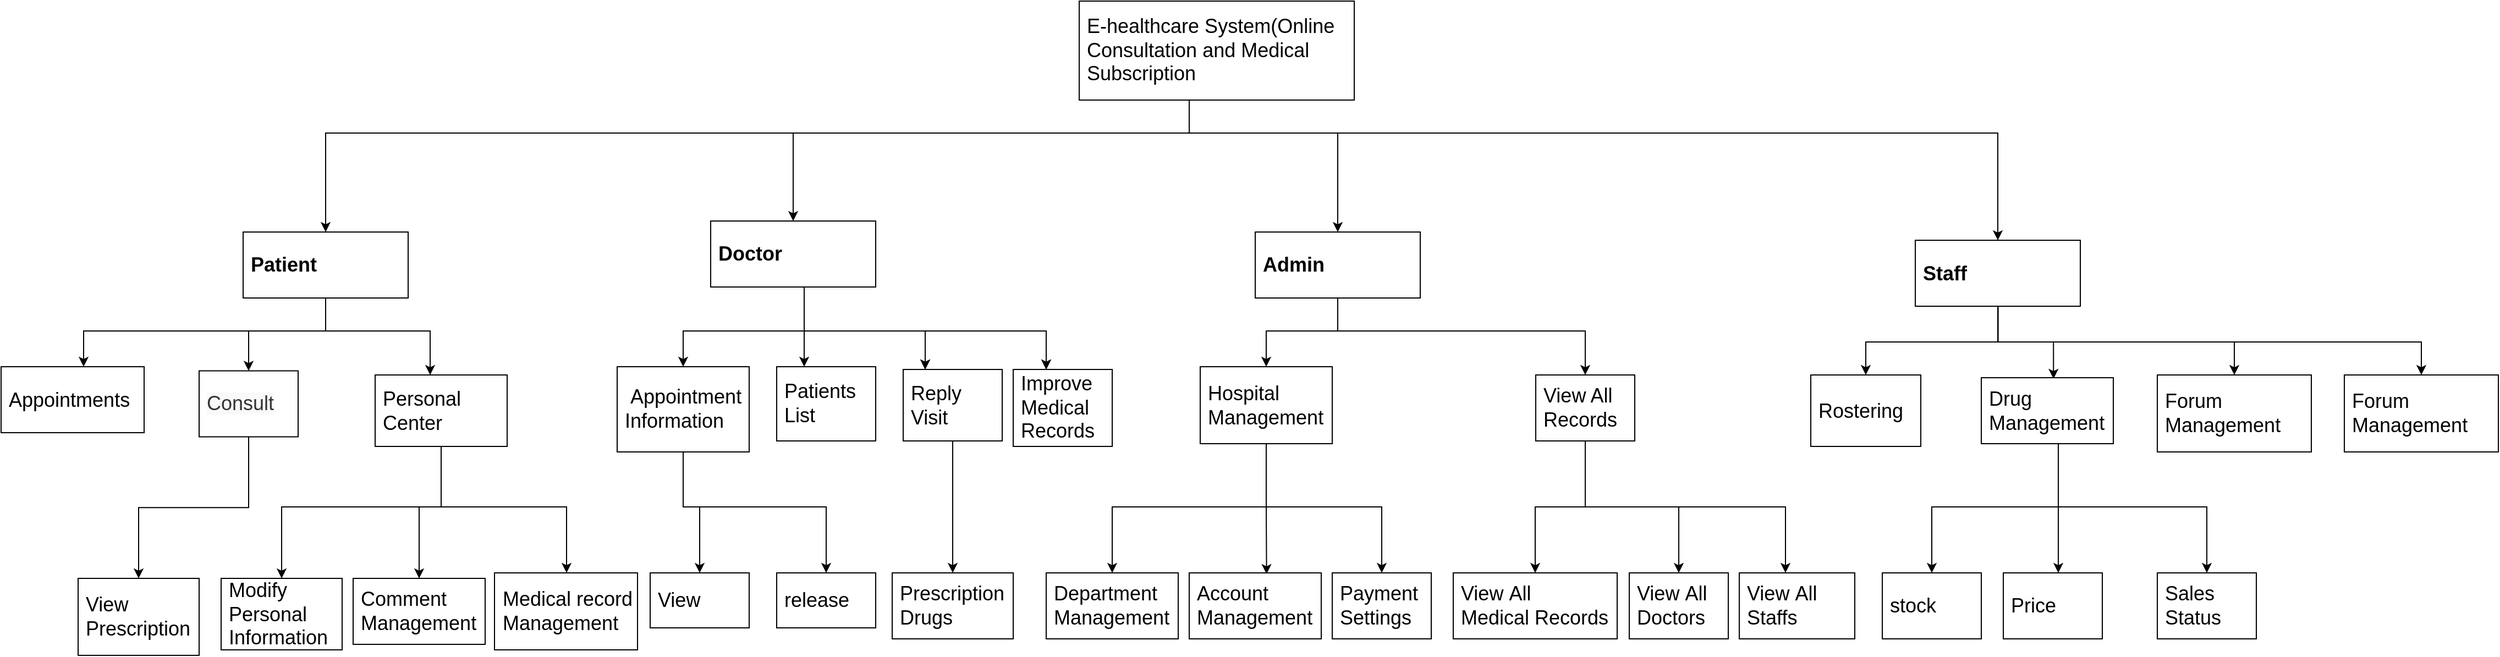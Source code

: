 <mxfile version="20.6.2" type="device"><diagram id="l-Av1DKGfHwBr8O6dY_5" name="第 1 页"><mxGraphModel dx="3342" dy="1773" grid="1" gridSize="10" guides="1" tooltips="1" connect="1" arrows="1" fold="1" page="1" pageScale="1" pageWidth="827" pageHeight="1169" math="1" shadow="0"><root><mxCell id="0"/><mxCell id="1" parent="0"/><mxCell id="kLbPaPrknFJaH9j2vubA-74" style="edgeStyle=orthogonalEdgeStyle;rounded=0;orthogonalLoop=1;jettySize=auto;html=1;entryX=0.5;entryY=0;entryDx=0;entryDy=0;fontSize=18;align=left;spacingLeft=5;" parent="1" source="kLbPaPrknFJaH9j2vubA-1" target="kLbPaPrknFJaH9j2vubA-2" edge="1"><mxGeometry relative="1" as="geometry"><Array as="points"><mxPoint x="980" y="140"/><mxPoint x="195" y="140"/></Array></mxGeometry></mxCell><mxCell id="kLbPaPrknFJaH9j2vubA-75" style="edgeStyle=orthogonalEdgeStyle;rounded=0;orthogonalLoop=1;jettySize=auto;html=1;fontSize=18;align=left;spacingLeft=5;" parent="1" source="kLbPaPrknFJaH9j2vubA-1" target="kLbPaPrknFJaH9j2vubA-13" edge="1"><mxGeometry relative="1" as="geometry"><Array as="points"><mxPoint x="980" y="140"/><mxPoint x="620" y="140"/></Array></mxGeometry></mxCell><mxCell id="kLbPaPrknFJaH9j2vubA-76" style="edgeStyle=orthogonalEdgeStyle;rounded=0;orthogonalLoop=1;jettySize=auto;html=1;entryX=0.5;entryY=0;entryDx=0;entryDy=0;fontSize=18;align=left;spacingLeft=5;" parent="1" source="kLbPaPrknFJaH9j2vubA-1" target="kLbPaPrknFJaH9j2vubA-12" edge="1"><mxGeometry relative="1" as="geometry"><Array as="points"><mxPoint x="980" y="140"/><mxPoint x="1115" y="140"/></Array></mxGeometry></mxCell><mxCell id="kLbPaPrknFJaH9j2vubA-77" style="edgeStyle=orthogonalEdgeStyle;rounded=0;orthogonalLoop=1;jettySize=auto;html=1;entryX=0.5;entryY=0;entryDx=0;entryDy=0;fontSize=18;align=left;spacingLeft=5;" parent="1" source="kLbPaPrknFJaH9j2vubA-1" target="kLbPaPrknFJaH9j2vubA-11" edge="1"><mxGeometry relative="1" as="geometry"><Array as="points"><mxPoint x="980" y="140"/><mxPoint x="1715" y="140"/></Array></mxGeometry></mxCell><mxCell id="kLbPaPrknFJaH9j2vubA-1" value="&lt;font style=&quot;font-size: 18px;&quot;&gt;E-healthcare System(Online Consultation and Medical Subscription&lt;/font&gt;" style="rounded=0;whiteSpace=wrap;html=1;align=left;spacingLeft=5;" parent="1" vertex="1"><mxGeometry x="880" y="20" width="250" height="90" as="geometry"/></mxCell><mxCell id="kLbPaPrknFJaH9j2vubA-68" style="edgeStyle=orthogonalEdgeStyle;rounded=0;orthogonalLoop=1;jettySize=auto;html=1;fontSize=18;align=left;spacingLeft=5;" parent="1" source="kLbPaPrknFJaH9j2vubA-2" target="kLbPaPrknFJaH9j2vubA-36" edge="1"><mxGeometry relative="1" as="geometry"><Array as="points"><mxPoint x="195" y="320"/><mxPoint x="-25" y="320"/></Array></mxGeometry></mxCell><mxCell id="kLbPaPrknFJaH9j2vubA-69" style="edgeStyle=orthogonalEdgeStyle;rounded=0;orthogonalLoop=1;jettySize=auto;html=1;fontSize=18;align=left;spacingLeft=5;" parent="1" source="kLbPaPrknFJaH9j2vubA-2" target="kLbPaPrknFJaH9j2vubA-15" edge="1"><mxGeometry relative="1" as="geometry"><Array as="points"><mxPoint x="195" y="320"/><mxPoint x="125" y="320"/></Array></mxGeometry></mxCell><mxCell id="kLbPaPrknFJaH9j2vubA-71" style="edgeStyle=orthogonalEdgeStyle;rounded=0;orthogonalLoop=1;jettySize=auto;html=1;fontSize=18;align=left;spacingLeft=5;" parent="1" source="kLbPaPrknFJaH9j2vubA-2" target="kLbPaPrknFJaH9j2vubA-18" edge="1"><mxGeometry relative="1" as="geometry"><Array as="points"><mxPoint x="195" y="320"/><mxPoint x="290" y="320"/><mxPoint x="290" y="388"/></Array></mxGeometry></mxCell><mxCell id="kLbPaPrknFJaH9j2vubA-2" value="&lt;span style=&quot;font-size: 18px;&quot;&gt;&lt;b&gt;Patient&lt;/b&gt;&lt;/span&gt;" style="rounded=0;whiteSpace=wrap;html=1;align=left;spacingLeft=5;" parent="1" vertex="1"><mxGeometry x="120" y="230" width="150" height="60" as="geometry"/></mxCell><mxCell id="kLbPaPrknFJaH9j2vubA-60" style="edgeStyle=orthogonalEdgeStyle;rounded=0;orthogonalLoop=1;jettySize=auto;html=1;fontSize=18;align=left;spacingLeft=5;" parent="1" source="kLbPaPrknFJaH9j2vubA-11" target="kLbPaPrknFJaH9j2vubA-26" edge="1"><mxGeometry relative="1" as="geometry"><Array as="points"><mxPoint x="1715" y="330"/><mxPoint x="1930" y="330"/></Array></mxGeometry></mxCell><mxCell id="kLbPaPrknFJaH9j2vubA-87" style="edgeStyle=orthogonalEdgeStyle;rounded=0;orthogonalLoop=1;jettySize=auto;html=1;entryX=0.547;entryY=0.016;entryDx=0;entryDy=0;entryPerimeter=0;fontSize=18;" parent="1" source="kLbPaPrknFJaH9j2vubA-11" target="kLbPaPrknFJaH9j2vubA-23" edge="1"><mxGeometry relative="1" as="geometry"><Array as="points"><mxPoint x="1715" y="330"/><mxPoint x="1766" y="330"/></Array></mxGeometry></mxCell><mxCell id="kLbPaPrknFJaH9j2vubA-88" style="edgeStyle=orthogonalEdgeStyle;rounded=0;orthogonalLoop=1;jettySize=auto;html=1;fontSize=18;" parent="1" source="kLbPaPrknFJaH9j2vubA-11" target="kLbPaPrknFJaH9j2vubA-25" edge="1"><mxGeometry relative="1" as="geometry"><Array as="points"><mxPoint x="1715" y="330"/><mxPoint x="1595" y="330"/></Array></mxGeometry></mxCell><mxCell id="kLbPaPrknFJaH9j2vubA-11" value="&lt;font style=&quot;font-size: 18px;&quot;&gt;&lt;b&gt;Staff&lt;/b&gt;&lt;/font&gt;" style="rounded=0;whiteSpace=wrap;html=1;align=left;spacingLeft=5;" parent="1" vertex="1"><mxGeometry x="1640" y="237.5" width="150" height="60" as="geometry"/></mxCell><mxCell id="kLbPaPrknFJaH9j2vubA-48" style="edgeStyle=orthogonalEdgeStyle;rounded=0;orthogonalLoop=1;jettySize=auto;html=1;entryX=0.5;entryY=0;entryDx=0;entryDy=0;fontSize=18;align=left;spacingLeft=5;" parent="1" source="kLbPaPrknFJaH9j2vubA-12" target="kLbPaPrknFJaH9j2vubA-27" edge="1"><mxGeometry relative="1" as="geometry"><Array as="points"><mxPoint x="1115" y="320"/><mxPoint x="1050" y="320"/></Array></mxGeometry></mxCell><mxCell id="kLbPaPrknFJaH9j2vubA-49" style="edgeStyle=orthogonalEdgeStyle;rounded=0;orthogonalLoop=1;jettySize=auto;html=1;entryX=0.5;entryY=0;entryDx=0;entryDy=0;fontSize=18;align=left;spacingLeft=5;" parent="1" source="kLbPaPrknFJaH9j2vubA-12" target="kLbPaPrknFJaH9j2vubA-24" edge="1"><mxGeometry relative="1" as="geometry"><Array as="points"><mxPoint x="1115" y="320"/><mxPoint x="1340" y="320"/></Array></mxGeometry></mxCell><mxCell id="kLbPaPrknFJaH9j2vubA-12" value="&lt;span style=&quot;font-size: 18px;&quot;&gt;&lt;b&gt;Admin&lt;/b&gt;&lt;/span&gt;" style="rounded=0;whiteSpace=wrap;html=1;align=left;spacingLeft=5;" parent="1" vertex="1"><mxGeometry x="1040" y="230" width="150" height="60" as="geometry"/></mxCell><mxCell id="kLbPaPrknFJaH9j2vubA-61" style="edgeStyle=orthogonalEdgeStyle;rounded=0;orthogonalLoop=1;jettySize=auto;html=1;fontSize=18;align=left;spacingLeft=5;" parent="1" source="kLbPaPrknFJaH9j2vubA-13" target="kLbPaPrknFJaH9j2vubA-39" edge="1"><mxGeometry relative="1" as="geometry"><Array as="points"><mxPoint x="630" y="320"/><mxPoint x="850" y="320"/></Array></mxGeometry></mxCell><mxCell id="kLbPaPrknFJaH9j2vubA-62" style="edgeStyle=orthogonalEdgeStyle;rounded=0;orthogonalLoop=1;jettySize=auto;html=1;fontSize=18;align=left;spacingLeft=5;" parent="1" source="kLbPaPrknFJaH9j2vubA-13" target="kLbPaPrknFJaH9j2vubA-22" edge="1"><mxGeometry relative="1" as="geometry"><Array as="points"><mxPoint x="630" y="320"/><mxPoint x="740" y="320"/></Array></mxGeometry></mxCell><mxCell id="kLbPaPrknFJaH9j2vubA-63" style="edgeStyle=orthogonalEdgeStyle;rounded=0;orthogonalLoop=1;jettySize=auto;html=1;fontSize=18;align=left;spacingLeft=5;" parent="1" source="kLbPaPrknFJaH9j2vubA-13" target="kLbPaPrknFJaH9j2vubA-21" edge="1"><mxGeometry relative="1" as="geometry"><Array as="points"><mxPoint x="630" y="300"/><mxPoint x="630" y="300"/></Array></mxGeometry></mxCell><mxCell id="kLbPaPrknFJaH9j2vubA-64" style="edgeStyle=orthogonalEdgeStyle;rounded=0;orthogonalLoop=1;jettySize=auto;html=1;fontSize=18;align=left;spacingLeft=5;" parent="1" source="kLbPaPrknFJaH9j2vubA-13" target="kLbPaPrknFJaH9j2vubA-19" edge="1"><mxGeometry relative="1" as="geometry"><Array as="points"><mxPoint x="630" y="320"/><mxPoint x="520" y="320"/></Array></mxGeometry></mxCell><mxCell id="kLbPaPrknFJaH9j2vubA-13" value="&lt;span style=&quot;font-size: 18px;&quot;&gt;&lt;b&gt;Doctor&lt;/b&gt;&lt;/span&gt;" style="rounded=0;whiteSpace=wrap;html=1;align=left;spacingLeft=5;" parent="1" vertex="1"><mxGeometry x="545" y="220" width="150" height="60" as="geometry"/></mxCell><mxCell id="kLbPaPrknFJaH9j2vubA-93" style="edgeStyle=orthogonalEdgeStyle;rounded=0;orthogonalLoop=1;jettySize=auto;html=1;entryX=0.5;entryY=0;entryDx=0;entryDy=0;fontSize=18;" parent="1" source="kLbPaPrknFJaH9j2vubA-15" target="kLbPaPrknFJaH9j2vubA-37" edge="1"><mxGeometry relative="1" as="geometry"/></mxCell><mxCell id="kLbPaPrknFJaH9j2vubA-15" value="&lt;span style=&quot;color: rgb(51, 51, 51); font-family: Arial, &amp;quot;PingFang SC&amp;quot;, &amp;quot;Hiragino Sans GB&amp;quot;, STHeiti, &amp;quot;Microsoft YaHei&amp;quot;, &amp;quot;WenQuanYi Micro Hei&amp;quot;, sans-serif; font-size: 18px; background-color: rgb(249, 249, 249);&quot;&gt;Consult&lt;/span&gt;" style="rounded=0;whiteSpace=wrap;html=1;align=left;spacingLeft=5;" parent="1" vertex="1"><mxGeometry x="80" y="356.25" width="90" height="60" as="geometry"/></mxCell><mxCell id="kLbPaPrknFJaH9j2vubA-16" value="&lt;font style=&quot;font-size: 18px;&quot;&gt;release&lt;/font&gt;" style="rounded=0;whiteSpace=wrap;html=1;align=left;spacingLeft=5;" parent="1" vertex="1"><mxGeometry x="605" y="540" width="90" height="50" as="geometry"/></mxCell><mxCell id="kLbPaPrknFJaH9j2vubA-103" style="edgeStyle=orthogonalEdgeStyle;rounded=0;orthogonalLoop=1;jettySize=auto;html=1;fontSize=18;" parent="1" target="kLbPaPrknFJaH9j2vubA-31" edge="1"><mxGeometry relative="1" as="geometry"><Array as="points"><mxPoint x="380" y="480"/><mxPoint x="155" y="480"/></Array><mxPoint x="380" y="480" as="sourcePoint"/></mxGeometry></mxCell><mxCell id="kLbPaPrknFJaH9j2vubA-104" style="edgeStyle=orthogonalEdgeStyle;rounded=0;orthogonalLoop=1;jettySize=auto;html=1;fontSize=18;exitX=0.531;exitY=0.998;exitDx=0;exitDy=0;exitPerimeter=0;" parent="1" source="kLbPaPrknFJaH9j2vubA-18" target="kLbPaPrknFJaH9j2vubA-30" edge="1"><mxGeometry relative="1" as="geometry"><Array as="points"><mxPoint x="300" y="425"/><mxPoint x="300" y="480"/><mxPoint x="280" y="480"/></Array></mxGeometry></mxCell><mxCell id="kLbPaPrknFJaH9j2vubA-105" style="edgeStyle=orthogonalEdgeStyle;rounded=0;orthogonalLoop=1;jettySize=auto;html=1;fontSize=18;" parent="1" source="kLbPaPrknFJaH9j2vubA-18" target="kLbPaPrknFJaH9j2vubA-29" edge="1"><mxGeometry relative="1" as="geometry"><Array as="points"><mxPoint x="300" y="480"/><mxPoint x="414" y="480"/></Array></mxGeometry></mxCell><mxCell id="kLbPaPrknFJaH9j2vubA-18" value="&lt;div&gt;&lt;span style=&quot;font-size: 18px;&quot;&gt;Personal Center&lt;/span&gt;&lt;/div&gt;" style="rounded=0;whiteSpace=wrap;html=1;align=left;spacingLeft=5;" parent="1" vertex="1"><mxGeometry x="240" y="360" width="120" height="65" as="geometry"/></mxCell><mxCell id="kLbPaPrknFJaH9j2vubA-101" style="edgeStyle=orthogonalEdgeStyle;rounded=0;orthogonalLoop=1;jettySize=auto;html=1;entryX=0.5;entryY=0;entryDx=0;entryDy=0;fontSize=18;" parent="1" source="kLbPaPrknFJaH9j2vubA-19" target="kLbPaPrknFJaH9j2vubA-28" edge="1"><mxGeometry relative="1" as="geometry"><Array as="points"><mxPoint x="520" y="480"/><mxPoint x="535" y="480"/></Array></mxGeometry></mxCell><mxCell id="kLbPaPrknFJaH9j2vubA-102" style="edgeStyle=orthogonalEdgeStyle;rounded=0;orthogonalLoop=1;jettySize=auto;html=1;entryX=0.5;entryY=0;entryDx=0;entryDy=0;fontSize=18;" parent="1" source="kLbPaPrknFJaH9j2vubA-19" target="kLbPaPrknFJaH9j2vubA-16" edge="1"><mxGeometry relative="1" as="geometry"><Array as="points"><mxPoint x="520" y="480"/><mxPoint x="650" y="480"/></Array></mxGeometry></mxCell><mxCell id="kLbPaPrknFJaH9j2vubA-19" value="&lt;div&gt;&lt;span style=&quot;font-size: 18px;&quot;&gt;&amp;nbsp;Appointment&lt;/span&gt;&lt;/div&gt;&lt;div&gt;&lt;span style=&quot;font-size: 18px; background-color: initial;&quot;&gt;Information&lt;/span&gt;&lt;/div&gt;" style="rounded=0;whiteSpace=wrap;html=1;align=left;spacingLeft=5;" parent="1" vertex="1"><mxGeometry x="460" y="352.5" width="120" height="77.5" as="geometry"/></mxCell><mxCell id="kLbPaPrknFJaH9j2vubA-21" value="&lt;span style=&quot;font-size: 18px;&quot;&gt;Patients&lt;br&gt;List&lt;/span&gt;" style="rounded=0;whiteSpace=wrap;html=1;align=left;spacingLeft=5;" parent="1" vertex="1"><mxGeometry x="605" y="352.5" width="90" height="67.5" as="geometry"/></mxCell><mxCell id="kLbPaPrknFJaH9j2vubA-100" style="edgeStyle=orthogonalEdgeStyle;rounded=0;orthogonalLoop=1;jettySize=auto;html=1;entryX=0.5;entryY=0;entryDx=0;entryDy=0;fontSize=18;" parent="1" source="kLbPaPrknFJaH9j2vubA-22" target="kLbPaPrknFJaH9j2vubA-40" edge="1"><mxGeometry relative="1" as="geometry"/></mxCell><mxCell id="kLbPaPrknFJaH9j2vubA-22" value="&lt;span style=&quot;font-size: 18px;&quot;&gt;Reply&amp;nbsp;&lt;/span&gt;&lt;br style=&quot;font-size: 18px;&quot;&gt;&lt;span style=&quot;font-size: 18px;&quot;&gt;Visit&lt;/span&gt;" style="rounded=0;whiteSpace=wrap;html=1;align=left;spacingLeft=5;" parent="1" vertex="1"><mxGeometry x="720" y="355" width="90" height="65" as="geometry"/></mxCell><mxCell id="kLbPaPrknFJaH9j2vubA-89" style="edgeStyle=orthogonalEdgeStyle;rounded=0;orthogonalLoop=1;jettySize=auto;html=1;entryX=0.5;entryY=0;entryDx=0;entryDy=0;fontSize=18;" parent="1" source="kLbPaPrknFJaH9j2vubA-23" target="kLbPaPrknFJaH9j2vubA-52" edge="1"><mxGeometry relative="1" as="geometry"><Array as="points"><mxPoint x="1770" y="480"/><mxPoint x="1655" y="480"/></Array></mxGeometry></mxCell><mxCell id="kLbPaPrknFJaH9j2vubA-91" style="edgeStyle=orthogonalEdgeStyle;rounded=0;orthogonalLoop=1;jettySize=auto;html=1;entryX=0.5;entryY=0;entryDx=0;entryDy=0;fontSize=18;" parent="1" source="kLbPaPrknFJaH9j2vubA-23" target="kLbPaPrknFJaH9j2vubA-56" edge="1"><mxGeometry relative="1" as="geometry"><Array as="points"><mxPoint x="1770" y="480"/><mxPoint x="1905" y="480"/></Array></mxGeometry></mxCell><mxCell id="kLbPaPrknFJaH9j2vubA-92" style="edgeStyle=orthogonalEdgeStyle;rounded=0;orthogonalLoop=1;jettySize=auto;html=1;fontSize=18;" parent="1" source="kLbPaPrknFJaH9j2vubA-23" target="kLbPaPrknFJaH9j2vubA-53" edge="1"><mxGeometry relative="1" as="geometry"><Array as="points"><mxPoint x="1770" y="510"/><mxPoint x="1770" y="510"/></Array></mxGeometry></mxCell><mxCell id="kLbPaPrknFJaH9j2vubA-23" value="&lt;div&gt;&lt;/div&gt;&lt;span style=&quot;font-size: 18px;&quot;&gt;Drug Management&lt;/span&gt;" style="rounded=0;whiteSpace=wrap;html=1;align=left;spacingLeft=5;" parent="1" vertex="1"><mxGeometry x="1700" y="362.5" width="120" height="60" as="geometry"/></mxCell><mxCell id="kLbPaPrknFJaH9j2vubA-42" style="edgeStyle=orthogonalEdgeStyle;rounded=0;orthogonalLoop=1;jettySize=auto;html=1;entryX=0.5;entryY=0;entryDx=0;entryDy=0;fontSize=18;align=left;spacingLeft=5;" parent="1" source="kLbPaPrknFJaH9j2vubA-24" target="kLbPaPrknFJaH9j2vubA-35" edge="1"><mxGeometry relative="1" as="geometry"/></mxCell><mxCell id="kLbPaPrknFJaH9j2vubA-94" style="edgeStyle=orthogonalEdgeStyle;rounded=0;orthogonalLoop=1;jettySize=auto;html=1;entryX=0.5;entryY=0;entryDx=0;entryDy=0;fontSize=18;" parent="1" source="kLbPaPrknFJaH9j2vubA-24" target="kLbPaPrknFJaH9j2vubA-34" edge="1"><mxGeometry relative="1" as="geometry"/></mxCell><mxCell id="kLbPaPrknFJaH9j2vubA-95" style="edgeStyle=orthogonalEdgeStyle;rounded=0;orthogonalLoop=1;jettySize=auto;html=1;fontSize=18;" parent="1" source="kLbPaPrknFJaH9j2vubA-24" target="kLbPaPrknFJaH9j2vubA-32" edge="1"><mxGeometry relative="1" as="geometry"><Array as="points"><mxPoint x="1340" y="480"/><mxPoint x="1522" y="480"/></Array></mxGeometry></mxCell><mxCell id="kLbPaPrknFJaH9j2vubA-24" value="&lt;div&gt;&lt;span style=&quot;font-size: 18px;&quot;&gt;View All Records&lt;/span&gt;&lt;/div&gt;" style="rounded=0;whiteSpace=wrap;html=1;align=left;spacingLeft=5;" parent="1" vertex="1"><mxGeometry x="1295" y="360" width="90" height="60" as="geometry"/></mxCell><mxCell id="kLbPaPrknFJaH9j2vubA-25" value="&lt;span style=&quot;font-size: 18px;&quot;&gt;Rostering&lt;/span&gt;" style="rounded=0;whiteSpace=wrap;html=1;align=left;spacingLeft=5;" parent="1" vertex="1"><mxGeometry x="1545" y="360" width="100" height="65" as="geometry"/></mxCell><mxCell id="kLbPaPrknFJaH9j2vubA-26" value="&lt;div&gt;&lt;span style=&quot;font-size: 18px;&quot;&gt;Forum Management&lt;/span&gt;&lt;/div&gt;" style="rounded=0;whiteSpace=wrap;html=1;align=left;spacingLeft=5;" parent="1" vertex="1"><mxGeometry x="1860" y="360" width="140" height="70" as="geometry"/></mxCell><mxCell id="kLbPaPrknFJaH9j2vubA-97" style="edgeStyle=orthogonalEdgeStyle;rounded=0;orthogonalLoop=1;jettySize=auto;html=1;entryX=0.5;entryY=0;entryDx=0;entryDy=0;fontSize=18;" parent="1" source="kLbPaPrknFJaH9j2vubA-27" target="kLbPaPrknFJaH9j2vubA-33" edge="1"><mxGeometry relative="1" as="geometry"><Array as="points"><mxPoint x="1050" y="480"/><mxPoint x="910" y="480"/></Array></mxGeometry></mxCell><mxCell id="kLbPaPrknFJaH9j2vubA-98" style="edgeStyle=orthogonalEdgeStyle;rounded=0;orthogonalLoop=1;jettySize=auto;html=1;entryX=0.586;entryY=0.017;entryDx=0;entryDy=0;entryPerimeter=0;fontSize=18;" parent="1" source="kLbPaPrknFJaH9j2vubA-27" target="kLbPaPrknFJaH9j2vubA-44" edge="1"><mxGeometry relative="1" as="geometry"/></mxCell><mxCell id="kLbPaPrknFJaH9j2vubA-99" style="edgeStyle=orthogonalEdgeStyle;rounded=0;orthogonalLoop=1;jettySize=auto;html=1;fontSize=18;" parent="1" source="kLbPaPrknFJaH9j2vubA-27" target="kLbPaPrknFJaH9j2vubA-50" edge="1"><mxGeometry relative="1" as="geometry"><Array as="points"><mxPoint x="1050" y="480"/><mxPoint x="1155" y="480"/></Array></mxGeometry></mxCell><mxCell id="kLbPaPrknFJaH9j2vubA-27" value="&lt;div&gt;&lt;span style=&quot;font-size: 18px;&quot;&gt;Hospital Management&lt;/span&gt;&lt;/div&gt;" style="rounded=0;whiteSpace=wrap;html=1;align=left;spacingLeft=5;" parent="1" vertex="1"><mxGeometry x="990" y="352.5" width="120" height="70" as="geometry"/></mxCell><mxCell id="kLbPaPrknFJaH9j2vubA-28" value="&lt;span style=&quot;font-size: 18px;&quot;&gt;View&lt;/span&gt;" style="rounded=0;whiteSpace=wrap;html=1;align=left;spacingLeft=5;" parent="1" vertex="1"><mxGeometry x="490" y="540" width="90" height="50" as="geometry"/></mxCell><mxCell id="kLbPaPrknFJaH9j2vubA-29" value="&lt;div&gt;&lt;span style=&quot;font-size: 18px;&quot;&gt;Medical record Management&lt;/span&gt;&lt;/div&gt;" style="rounded=0;whiteSpace=wrap;html=1;align=left;spacingLeft=5;" parent="1" vertex="1"><mxGeometry x="348.5" y="540" width="130" height="70" as="geometry"/></mxCell><mxCell id="kLbPaPrknFJaH9j2vubA-30" value="&lt;div&gt;&lt;span style=&quot;font-size: 18px;&quot;&gt;Comment Management&lt;/span&gt;&lt;/div&gt;" style="rounded=0;whiteSpace=wrap;html=1;align=left;spacingLeft=5;" parent="1" vertex="1"><mxGeometry x="220" y="545" width="120" height="60" as="geometry"/></mxCell><mxCell id="kLbPaPrknFJaH9j2vubA-31" value="&lt;div&gt;&lt;span style=&quot;font-size: 18px;&quot;&gt;Modify Personal Information&lt;/span&gt;&lt;/div&gt;" style="rounded=0;whiteSpace=wrap;html=1;align=left;spacingLeft=5;" parent="1" vertex="1"><mxGeometry x="100" y="545" width="110" height="65" as="geometry"/></mxCell><mxCell id="kLbPaPrknFJaH9j2vubA-32" value="&lt;div&gt;&lt;span style=&quot;font-size: 18px;&quot;&gt;View&amp;nbsp;&lt;/span&gt;&lt;span style=&quot;font-size: 18px; background-color: initial;&quot;&gt;All Staffs&lt;/span&gt;&lt;/div&gt;" style="rounded=0;whiteSpace=wrap;html=1;align=left;spacingLeft=5;" parent="1" vertex="1"><mxGeometry x="1480" y="540" width="105" height="60" as="geometry"/></mxCell><mxCell id="kLbPaPrknFJaH9j2vubA-33" value="&lt;div&gt;&lt;span style=&quot;font-size: 18px;&quot;&gt;Department Management&lt;/span&gt;&lt;/div&gt;" style="rounded=0;whiteSpace=wrap;html=1;align=left;spacingLeft=5;" parent="1" vertex="1"><mxGeometry x="850" y="540" width="120" height="60" as="geometry"/></mxCell><mxCell id="kLbPaPrknFJaH9j2vubA-34" value="&lt;div&gt;&lt;span style=&quot;font-size: 18px;&quot;&gt;View&amp;nbsp;&lt;/span&gt;&lt;span style=&quot;font-size: 18px; background-color: initial;&quot;&gt;All&amp;nbsp;&lt;/span&gt;&lt;/div&gt;&lt;div&gt;&lt;span style=&quot;font-size: 18px;&quot;&gt;Medical Records&lt;/span&gt;&lt;/div&gt;" style="rounded=0;whiteSpace=wrap;html=1;align=left;spacingLeft=5;" parent="1" vertex="1"><mxGeometry x="1220" y="540" width="149" height="60" as="geometry"/></mxCell><mxCell id="kLbPaPrknFJaH9j2vubA-35" value="&lt;div&gt;&lt;span style=&quot;font-size: 18px;&quot;&gt;View&amp;nbsp;&lt;/span&gt;&lt;span style=&quot;font-size: 18px; background-color: initial;&quot;&gt;All Doctors&lt;/span&gt;&lt;/div&gt;" style="rounded=0;whiteSpace=wrap;html=1;align=left;spacingLeft=5;" parent="1" vertex="1"><mxGeometry x="1380" y="540" width="90" height="60" as="geometry"/></mxCell><mxCell id="kLbPaPrknFJaH9j2vubA-36" value="&lt;div style=&quot;&quot;&gt;&lt;span style=&quot;font-size: 18px; background-color: initial;&quot;&gt;Appointments&amp;nbsp;&lt;/span&gt;&lt;/div&gt;" style="rounded=0;whiteSpace=wrap;html=1;align=left;spacingLeft=5;" parent="1" vertex="1"><mxGeometry x="-100" y="352.5" width="130" height="60" as="geometry"/></mxCell><mxCell id="kLbPaPrknFJaH9j2vubA-37" value="&lt;div&gt;&lt;span style=&quot;font-size: 18px;&quot;&gt;View Prescription&lt;/span&gt;&lt;/div&gt;" style="rounded=0;whiteSpace=wrap;html=1;align=left;spacingLeft=5;" parent="1" vertex="1"><mxGeometry x="-30" y="545" width="110" height="70" as="geometry"/></mxCell><mxCell id="kLbPaPrknFJaH9j2vubA-39" value="&lt;font style=&quot;font-size: 18px;&quot;&gt;Improve Medical Records&lt;br&gt;&lt;/font&gt;" style="rounded=0;whiteSpace=wrap;html=1;align=left;spacingLeft=5;" parent="1" vertex="1"><mxGeometry x="820" y="355" width="90" height="70" as="geometry"/></mxCell><mxCell id="kLbPaPrknFJaH9j2vubA-40" value="&lt;div&gt;&lt;div&gt;&lt;span style=&quot;font-size: 18px;&quot;&gt;Prescription Drugs&lt;/span&gt;&lt;/div&gt;&lt;/div&gt;" style="rounded=0;whiteSpace=wrap;html=1;align=left;spacingLeft=5;" parent="1" vertex="1"><mxGeometry x="710" y="540" width="110" height="60" as="geometry"/></mxCell><mxCell id="kLbPaPrknFJaH9j2vubA-44" value="&lt;div&gt;&lt;span style=&quot;font-size: 18px;&quot;&gt;Account Management&lt;/span&gt;&lt;/div&gt;" style="rounded=0;whiteSpace=wrap;html=1;align=left;spacingLeft=5;" parent="1" vertex="1"><mxGeometry x="980" y="540" width="120" height="60" as="geometry"/></mxCell><mxCell id="kLbPaPrknFJaH9j2vubA-50" value="&lt;div&gt;&lt;span style=&quot;font-size: 18px;&quot;&gt;Payment Settings&lt;/span&gt;&lt;/div&gt;" style="rounded=0;whiteSpace=wrap;html=1;align=left;spacingLeft=5;" parent="1" vertex="1"><mxGeometry x="1110" y="540" width="90" height="60" as="geometry"/></mxCell><mxCell id="kLbPaPrknFJaH9j2vubA-52" value="&lt;span style=&quot;font-size: 18px;&quot;&gt;stock&lt;/span&gt;" style="rounded=0;whiteSpace=wrap;html=1;align=left;spacingLeft=5;" parent="1" vertex="1"><mxGeometry x="1610" y="540" width="90" height="60" as="geometry"/></mxCell><mxCell id="kLbPaPrknFJaH9j2vubA-53" value="&lt;font style=&quot;font-size: 18px;&quot;&gt;Price&lt;/font&gt;" style="rounded=0;whiteSpace=wrap;html=1;align=left;spacingLeft=5;" parent="1" vertex="1"><mxGeometry x="1720" y="540" width="90" height="60" as="geometry"/></mxCell><mxCell id="kLbPaPrknFJaH9j2vubA-56" value="&lt;div&gt;&lt;span style=&quot;font-size: 18px;&quot;&gt;Sales Status&lt;/span&gt;&lt;/div&gt;" style="rounded=0;whiteSpace=wrap;html=1;align=left;spacingLeft=5;" parent="1" vertex="1"><mxGeometry x="1860" y="540" width="90" height="60" as="geometry"/></mxCell><mxCell id="kLbPaPrknFJaH9j2vubA-78" style="edgeStyle=orthogonalEdgeStyle;rounded=0;orthogonalLoop=1;jettySize=auto;html=1;fontSize=18;align=left;spacingLeft=5;" parent="1" source="kLbPaPrknFJaH9j2vubA-13" target="kLbPaPrknFJaH9j2vubA-22" edge="1"><mxGeometry relative="1" as="geometry"><mxPoint x="620" y="280" as="sourcePoint"/><mxPoint x="740" y="355" as="targetPoint"/><Array as="points"><mxPoint x="630" y="320"/><mxPoint x="740" y="320"/></Array></mxGeometry></mxCell><mxCell id="kLbPaPrknFJaH9j2vubA-79" style="edgeStyle=orthogonalEdgeStyle;rounded=0;orthogonalLoop=1;jettySize=auto;html=1;fontSize=18;align=left;spacingLeft=5;" parent="1" source="kLbPaPrknFJaH9j2vubA-13" target="kLbPaPrknFJaH9j2vubA-39" edge="1"><mxGeometry relative="1" as="geometry"><mxPoint x="620" y="280" as="sourcePoint"/><mxPoint x="850" y="355" as="targetPoint"/><Array as="points"><mxPoint x="630" y="320"/><mxPoint x="850" y="320"/></Array></mxGeometry></mxCell><mxCell id="WGg9XRAd-rcrRWPXOM1Y-1" value="&lt;div&gt;&lt;span style=&quot;font-size: 18px;&quot;&gt;Forum Management&lt;/span&gt;&lt;/div&gt;" style="rounded=0;whiteSpace=wrap;html=1;align=left;spacingLeft=5;" vertex="1" parent="1"><mxGeometry x="2030" y="360" width="140" height="70" as="geometry"/></mxCell><mxCell id="WGg9XRAd-rcrRWPXOM1Y-2" style="edgeStyle=orthogonalEdgeStyle;rounded=0;orthogonalLoop=1;jettySize=auto;html=1;fontSize=18;align=left;spacingLeft=5;entryX=0.5;entryY=0;entryDx=0;entryDy=0;exitX=0.502;exitY=1.01;exitDx=0;exitDy=0;exitPerimeter=0;" edge="1" parent="1" source="kLbPaPrknFJaH9j2vubA-11" target="WGg9XRAd-rcrRWPXOM1Y-1"><mxGeometry relative="1" as="geometry"><Array as="points"><mxPoint x="1715" y="330"/><mxPoint x="2100" y="330"/></Array><mxPoint x="1720" y="300" as="sourcePoint"/><mxPoint x="2090" y="320" as="targetPoint"/></mxGeometry></mxCell></root></mxGraphModel></diagram></mxfile>